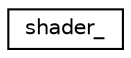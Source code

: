 digraph "Graphical Class Hierarchy"
{
  edge [fontname="Helvetica",fontsize="10",labelfontname="Helvetica",labelfontsize="10"];
  node [fontname="Helvetica",fontsize="10",shape=record];
  rankdir="LR";
  Node1 [label="shader_",height=0.2,width=0.4,color="black", fillcolor="white", style="filled",URL="$structshader__.html"];
}
